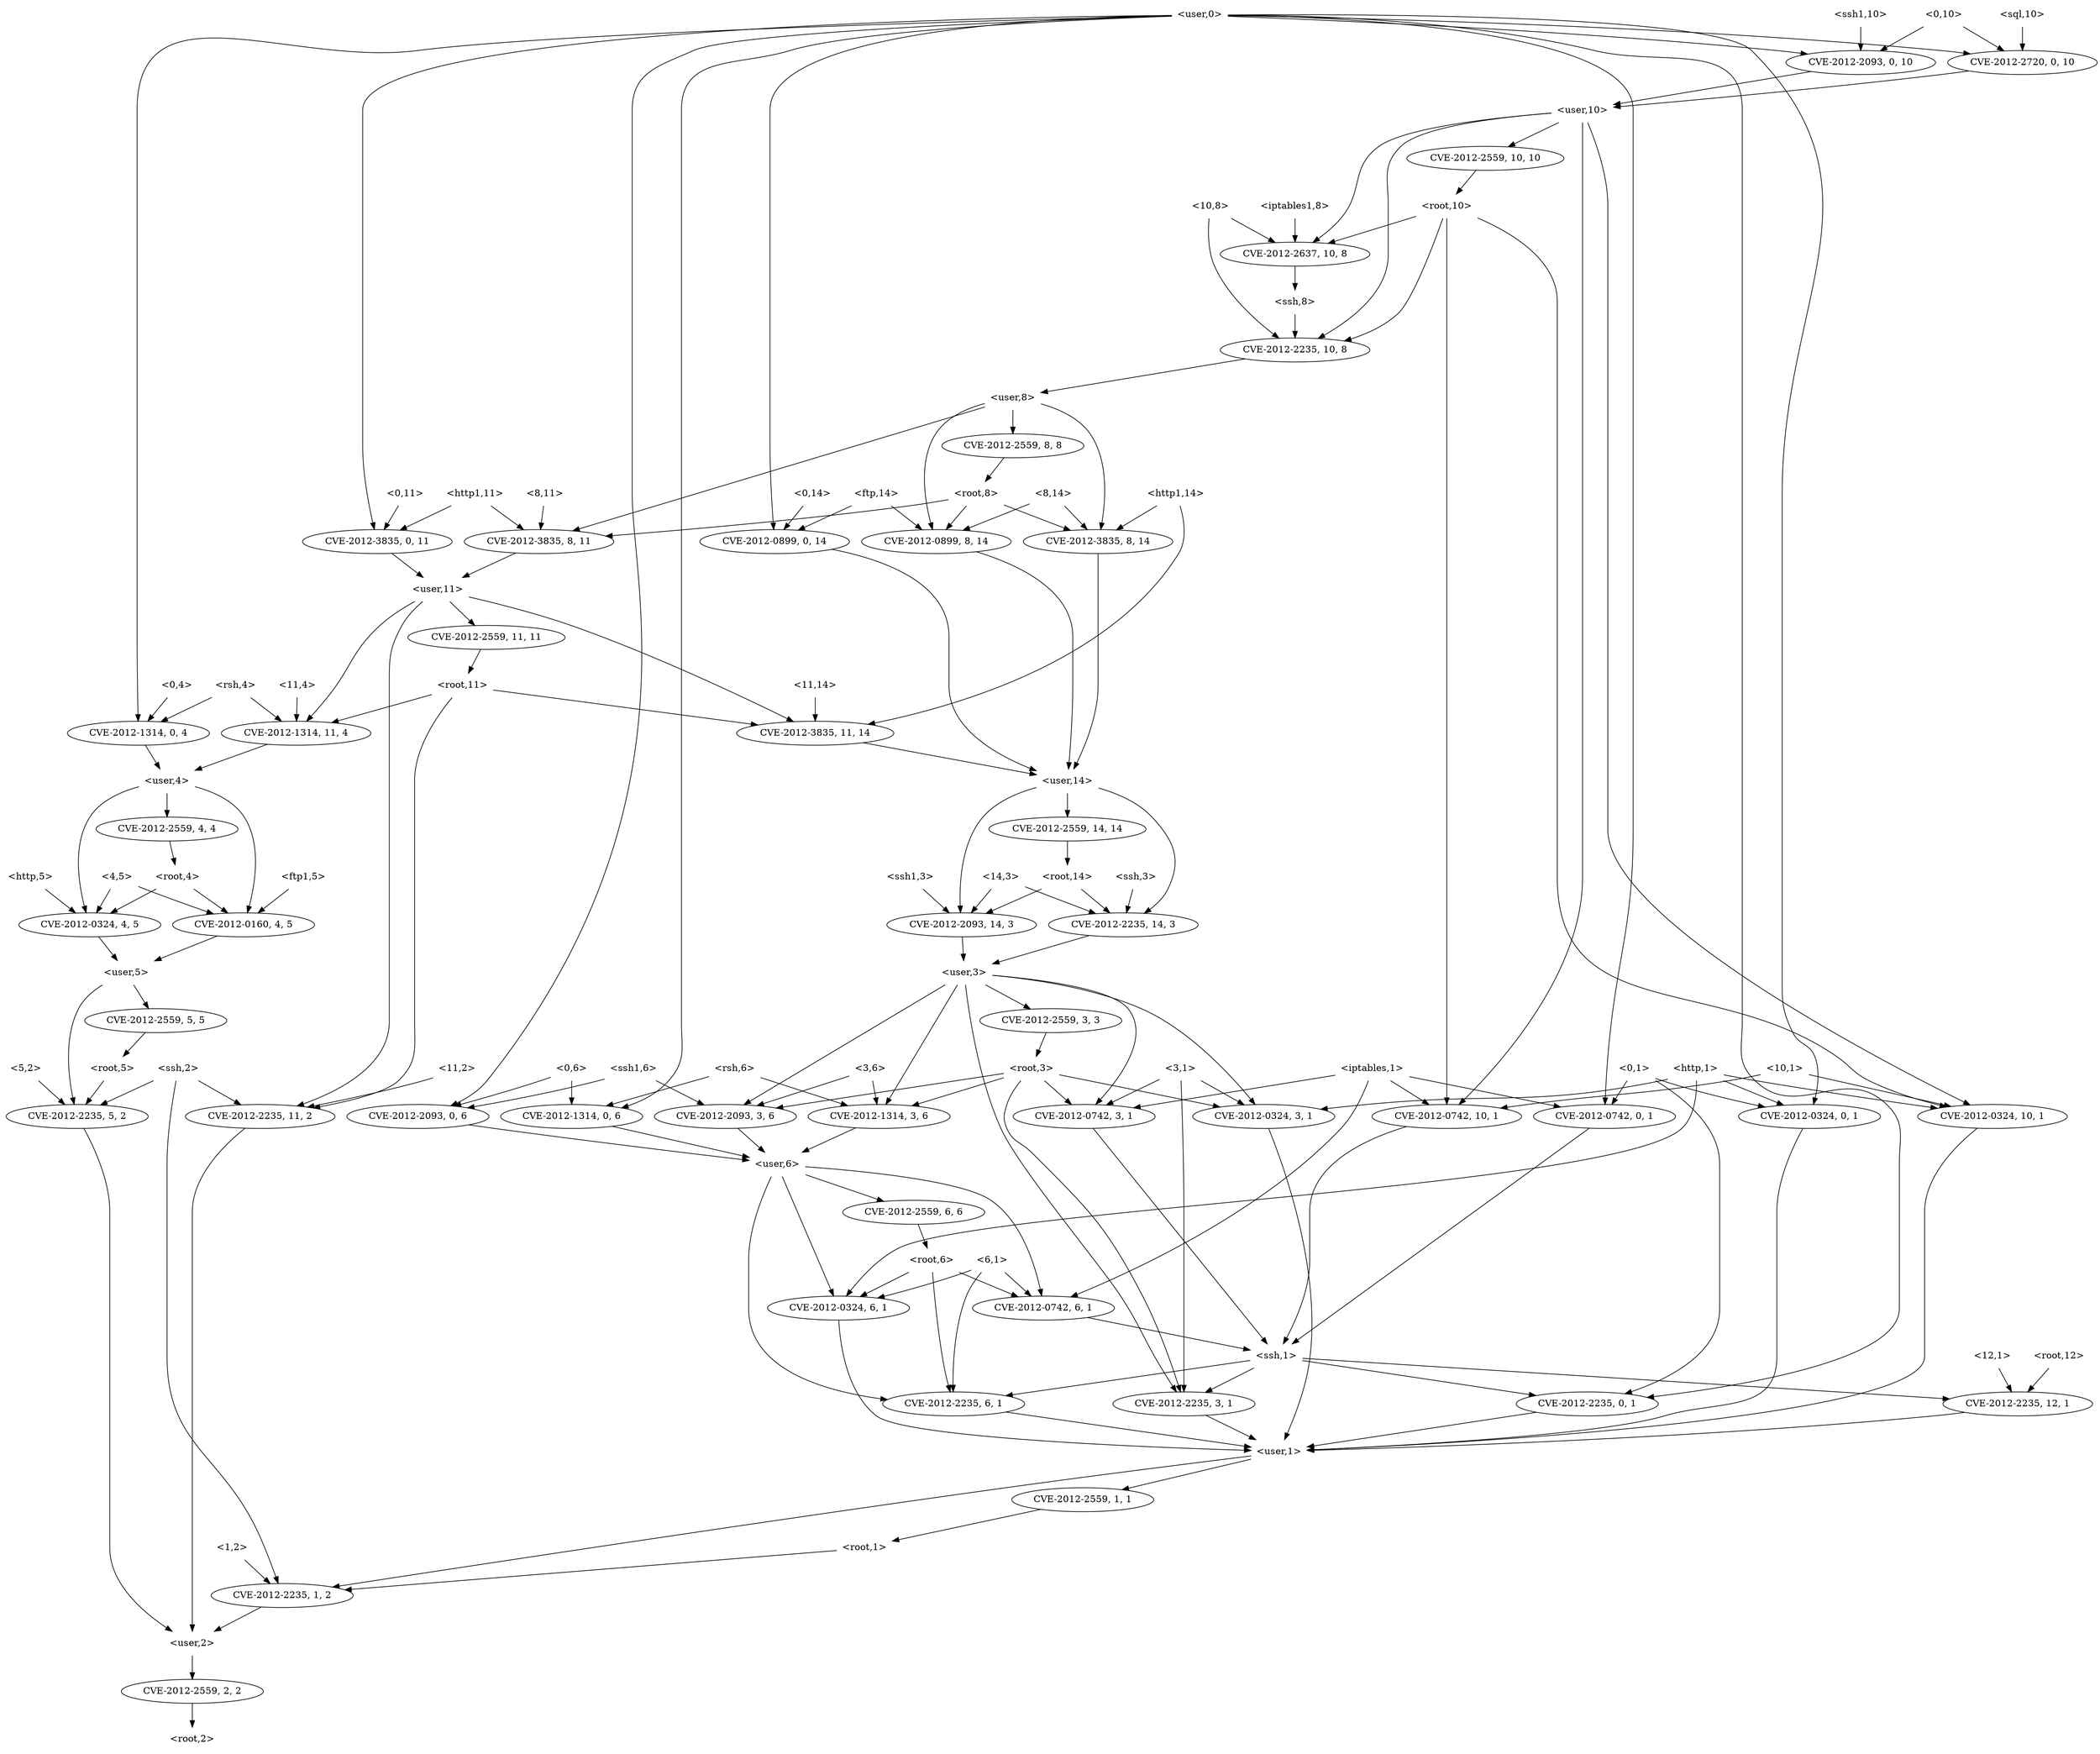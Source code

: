 strict digraph {
	graph [bb="0,0,2684,2628"];
	node [label="\N"];
	"<v_rsh,11,4>"	 [height=0.5,
		label=<CVE-2012-1314, 11, 4>,
		pos="344,1530",
		width=2.5686];
	"<user,4>"	 [height=0.5,
		pos="166,1458",
		shape=plaintext,
		width=0.91667];
	"<v_rsh,11,4>" -> "<user,4>"	 [pos="e,199.29,1472.1 304.94,1513.6 276.53,1502.5 238.08,1487.3 208.83,1475.8"];
	"<v_http,4,5>"	 [height=0.5,
		label=<CVE-2012-0324, 4, 5>,
		pos="91,1242",
		width=2.4499];
	"<user,4>" -> "<v_http,4,5>"	 [pos="e,68.927,1259.6 132.93,1445.7 112.14,1437.1 86.098,1423.5 69,1404 46.339,1378.2 47.331,1365.7 41,1332 38.05,1316.3 35.093,1310.9\
 41,1296 45.407,1284.9 53.358,1274.8 61.642,1266.4"];
	"<v_ftp1,4,5>"	 [height=0.5,
		label=<CVE-2012-0160, 4, 5>,
		pos="286,1242",
		width=2.4499];
	"<user,4>" -> "<v_ftp1,4,5>"	 [pos="e,322.44,1258.5 199.38,1447.5 246.34,1432.1 329.85,1396.7 363,1332 370.29,1317.8 370.44,1310.2 363,1296 355.94,1282.6 343.78,1271.9\
 331.18,1263.7"];
	"<v_root,4,4>"	 [height=0.5,
		label=<CVE-2012-2559, 4, 4>,
		pos="166,1386",
		width=2.4499];
	"<user,4>" -> "<v_root,4,4>"	 [pos="e,166,1404.1 166,1439.7 166,1432 166,1422.7 166,1414.1"];
	"<rsh,4>"	 [height=0.5,
		pos="231,1602",
		shape=plaintext,
		width=0.81944];
	"<rsh,4>" -> "<v_rsh,11,4>"	 [pos="e,317.42,1547.5 258.64,1583.9 273.75,1574.5 292.62,1562.8 308.77,1552.8"];
	"<v_rsh,0,4>"	 [height=0.5,
		label=<CVE-2012-1314, 0, 4>,
		pos="145,1530",
		width=2.4499];
	"<rsh,4>" -> "<v_rsh,0,4>"	 [pos="e,165.42,1547.6 209.74,1583.7 198.75,1574.7 185.18,1563.7 173.32,1554"];
	"<v_rsh,0,4>" -> "<user,4>"	 [pos="e,160.87,1476.1 150.19,1511.7 152.53,1503.9 155.35,1494.5 157.95,1485.8"];
	"<v_iptables1,10,8>"	 [height=0.5,
		label=<CVE-2012-2637, 10, 8>,
		pos="1615,2250",
		width=2.5686];
	"<ssh,8>"	 [height=0.5,
		pos="1615,2178",
		shape=plaintext,
		width=0.84028];
	"<v_iptables1,10,8>" -> "<ssh,8>"	 [pos="e,1615,2196.1 1615,2231.7 1615,2224 1615,2214.7 1615,2206.1"];
	"<v_ssh,10,8>"	 [height=0.5,
		label=<CVE-2012-2235, 10, 8>,
		pos="1615,2106",
		width=2.5686];
	"<ssh,8>" -> "<v_ssh,10,8>"	 [pos="e,1615,2124.1 1615,2159.7 1615,2152 1615,2142.7 1615,2134.1"];
	"<12,1>"	 [height=0.5,
		pos="1325,594",
		shape=plaintext,
		width=0.78472];
	"<v_ssh,12,1>"	 [height=0.5,
		label=<CVE-2012-2235, 12, 1>,
		pos="1418,522",
		width=2.5686];
	"<12,1>" -> "<v_ssh,12,1>"	 [pos="e,1395.9,539.62 1348,575.7 1360,566.66 1374.8,555.5 1387.7,545.77"];
	"<user,1>"	 [height=0.5,
		pos="1517,450",
		shape=plaintext,
		width=0.91667];
	"<v_ssh,12,1>" -> "<user,1>"	 [pos="e,1492.7,468.2 1441.5,504.41 1454.2,495.37 1470.3,484.04 1484.3,474.14"];
	"<v_root,3,3>"	 [height=0.5,
		label=<CVE-2012-2559, 3, 3>,
		pos="1245,1098",
		width=2.4499];
	"<root,3>"	 [height=0.5,
		pos="1238,1026",
		shape=plaintext,
		width=0.89583];
	"<v_root,3,3>" -> "<root,3>"	 [pos="e,1239.7,1044.1 1243.3,1079.7 1242.5,1072 1241.6,1062.7 1240.7,1054.1"];
	"<v_iptables,3,1>"	 [height=0.5,
		label=<CVE-2012-0742, 3, 1>,
		pos="1386,954",
		width=2.4499];
	"<root,3>" -> "<v_iptables,3,1>"	 [pos="e,1352.8,970.69 1270.5,1009.6 1291.9,999.49 1320.3,986.08 1343.5,975.08"];
	"<v_rsh,3,6>"	 [height=0.5,
		label=<CVE-2012-1314, 3, 6>,
		pos="1116,954",
		width=2.4499];
	"<root,3>" -> "<v_rsh,3,6>"	 [pos="e,1144.3,971.23 1208.2,1007.9 1191.6,998.36 1170.8,986.44 1153.2,976.33"];
	"<v_http,3,1>"	 [height=0.5,
		label=<CVE-2012-0324, 3, 1>,
		pos="2054,954",
		width=2.4499];
	"<root,3>" -> "<v_http,3,1>"	 [pos="e,1982.4,964.58 1270.3,1023 1367.9,1016.9 1669.1,997.24 1918,972 1935.5,970.22 1954.3,968.05 1972.1,965.87"];
	"<v_ssh,3,1>"	 [height=0.5,
		label=<CVE-2012-2235, 3, 1>,
		pos="1617,522",
		width=2.4499];
	"<root,3>" -> "<v_ssh,3,1>"	 [pos="e,1602,539.99 1246.9,1007.8 1256.5,989.54 1272.7,960.03 1289,936 1394,781.15 1540.3,610.39 1595.1,547.76"];
	"<v_ssh1,3,6>"	 [height=0.5,
		label=<CVE-2012-2093, 3, 6>,
		pos="921,954",
		width=2.4499];
	"<root,3>" -> "<v_ssh1,3,6>"	 [pos="e,978.48,967.69 1205.6,1017.8 1154.8,1006.6 1055.3,984.66 988.5,969.91"];
	"<v_http,10,1>"	 [height=0.5,
		label=<CVE-2012-0324, 10, 1>,
		pos="2523,954",
		width=2.5686];
	"<v_http,10,1>" -> "<user,1>"	 [pos="e,1550.3,451.17 2523,935.95 2523,909.29 2523,856.11 2523,811 2523,811 2523,811 2523,593 2523,510.46 2439.3,526.91 2360,504 2207.6\
,459.97 1710.9,452.51 1560.5,451.25"];
	"<v_ssh,1,2>"	 [height=0.5,
		label=<CVE-2012-2235, 1, 2>,
		pos="486,234",
		width=2.4499];
	"<user,1>" -> "<v_ssh,1,2>"	 [pos="e,545.52,247.35 1483.9,442.12 1338.7,411.99 757.22,291.3 555.41,249.41"];
	"<v_root,1,1>"	 [height=0.5,
		label=<CVE-2012-2559, 1, 1>,
		pos="1383,378",
		width=2.4499];
	"<user,1>" -> "<v_root,1,1>"	 [pos="e,1413.6,394.99 1484.2,431.88 1465.6,422.16 1442.2,409.94 1422.6,399.69"];
	"<root,1>"	 [height=0.5,
		pos="1114,306",
		shape=plaintext,
		width=0.89583];
	"<root,1>" -> "<v_ssh,1,2>"	 [pos="e,561.51,243.42 1081.6,301.38 987.59,290.91 712.94,260.3 571.85,244.57"];
	"<user,2>"	 [height=0.5,
		pos="249,162",
		shape=plaintext,
		width=0.91667];
	"<v_ssh,1,2>" -> "<user,2>"	 [pos="e,282.03,172.76 438.04,218.83 395.18,206.18 332.96,187.8 291.77,175.63"];
	"<v_root,2,2>"	 [height=0.5,
		label=<CVE-2012-2559, 2, 2>,
		pos="249,90",
		width=2.4499];
	"<user,2>" -> "<v_root,2,2>"	 [pos="e,249,108.1 249,143.7 249,135.98 249,126.71 249,118.11"];
	"<v_root,1,1>" -> "<root,1>"	 [pos="e,1146.6,315.48 1330.8,363.42 1280,350.2 1203.7,330.34 1156.5,318.06"];
	"<v_rsh,0,6>"	 [height=0.5,
		label=<CVE-2012-1314, 0, 6>,
		pos="726,954",
		width=2.4499];
	"<user,6>"	 [height=0.5,
		pos="990,882",
		shape=plaintext,
		width=0.91667];
	"<v_rsh,0,6>" -> "<user,6>"	 [pos="e,956.96,891.76 777.53,939.34 827.02,926.22 900.91,906.62 947.23,894.34"];
	"<v_http,6,1>"	 [height=0.5,
		label=<CVE-2012-0324, 6, 1>,
		pos="1078,666",
		width=2.4499];
	"<user,6>" -> "<v_http,6,1>"	 [pos="e,1070.9,684.23 997.05,863.85 1012.4,826.6 1048.8,738.07 1067.1,693.54"];
	"<v_iptables,6,1>"	 [height=0.5,
		label=<CVE-2012-0742, 6, 1>,
		pos="1348,666",
		width=2.4499];
	"<user,6>" -> "<v_iptables,6,1>"	 [pos="e,1335.8,684.06 1023.4,881.88 1074.8,881.61 1174.7,874.52 1242,828 1288.9,795.61 1279.4,767.36 1311,720 1317.1,710.9 1323.9,701.05\
 1330,692.33"];
	"<v_root,6,6>"	 [height=0.5,
		label=<CVE-2012-2559, 6, 6>,
		pos="1145,810",
		width=2.4499];
	"<user,6>" -> "<v_root,6,6>"	 [pos="e,1110.5,826.6 1023.3,865.98 1046,855.69 1076.5,841.93 1101.3,830.74"];
	"<v_ssh,6,1>"	 [height=0.5,
		label=<CVE-2012-2235, 6, 1>,
		pos="1219,522",
		width=2.4499];
	"<user,6>" -> "<v_ssh,6,1>"	 [pos="e,1145.4,532.06 984.33,863.73 976.15,837.21 962,784.73 962,739 962,739 962,739 962,665 962,584.26 1060.4,549.07 1135.4,533.98"];
	"<root,14>"	 [height=0.5,
		pos="1353,1314",
		shape=plaintext,
		width=1];
	"<v_ssh1,14,3>"	 [height=0.5,
		label=<CVE-2012-2093, 14, 3>,
		pos="1439,1242",
		width=2.5686];
	"<root,14>" -> "<v_ssh1,14,3>"	 [pos="e,1418.6,1259.6 1374.3,1295.7 1385.3,1286.7 1398.8,1275.7 1410.7,1266"];
	"<v_ssh,14,3>"	 [height=0.5,
		label=<CVE-2012-2235, 14, 3>,
		pos="1235,1242",
		width=2.5686];
	"<root,14>" -> "<v_ssh,14,3>"	 [pos="e,1262.4,1259.2 1324.1,1295.9 1308.2,1286.5 1288.4,1274.7 1271.4,1264.6"];
	"<user,3>"	 [height=0.5,
		pos="1246,1170",
		shape=plaintext,
		width=0.91667];
	"<v_ssh1,14,3>" -> "<user,3>"	 [pos="e,1279.2,1183 1397.1,1225.8 1365.1,1214.2 1321,1198.2 1288.8,1186.5"];
	"<v_ssh,14,3>" -> "<user,3>"	 [pos="e,1243.3,1188.1 1237.7,1223.7 1238.9,1216 1240.4,1206.7 1241.7,1198.1"];
	"<3,6>"	 [height=0.5,
		pos="1069,1026",
		shape=plaintext,
		width=0.75];
	"<3,6>" -> "<v_rsh,3,6>"	 [pos="e,1104.5,972.1 1080.6,1007.7 1086.1,999.47 1092.8,989.48 1098.9,980.42"];
	"<3,6>" -> "<v_ssh1,3,6>"	 [pos="e,954.19,970.7 1041.9,1012.2 1020,1001.8 988.75,987.04 963.53,975.12"];
	"<v_rsh,3,6>" -> "<user,6>"	 [pos="e,1021,900.21 1087.1,936.94 1070.1,927.51 1048.4,915.44 1029.8,905.12"];
	"<v_ssh1,3,6>" -> "<user,6>"	 [pos="e,972.97,900.28 937.7,936.05 946.14,927.5 956.53,916.96 965.82,907.54"];
	"<http1,14>"	 [height=0.5,
		pos="1490,1890",
		shape=plaintext,
		width=1.0833];
	"<v_http1,11,14>"	 [height=0.5,
		label=<CVE-2012-3835, 11, 14>,
		pos="1176,1530",
		width=2.7013];
	"<http1,14>" -> "<v_http1,11,14>"	 [pos="e,1176.9,1548 1496.8,1871.7 1503,1852.8 1509.6,1822.3 1497,1800 1421.3,1665.5 1292.8,1743.4 1200,1620 1186.5,1602.1 1180.6,1577.1\
 1178,1558.1"];
	"<v_http1,8,14>"	 [height=0.5,
		label=<CVE-2012-3835, 8, 14>,
		pos="1396,1818",
		width=2.5686];
	"<http1,14>" -> "<v_http1,8,14>"	 [pos="e,1418.3,1835.6 1466.8,1871.7 1454.6,1862.7 1439.6,1851.5 1426.6,1841.8"];
	"<user,14>"	 [height=0.5,
		pos="1353,1458",
		shape=plaintext,
		width=1.0069];
	"<v_http1,11,14>" -> "<user,14>"	 [pos="e,1316.5,1473.4 1215.3,1513.5 1242.5,1502.7 1278.7,1488.4 1307.2,1477.1"];
	"<v_http1,8,14>" -> "<user,14>"	 [pos="e,1361.9,1476.4 1396,1800 1396,1773.3 1396,1720.1 1396,1675 1396,1675 1396,1675 1396,1601 1396,1559.3 1378.8,1513.5 1366.2,1485.5"];
	"<v_ssh,3,1>" -> "<user,1>"	 [pos="e,1541.3,468.04 1593.6,504.59 1580.6,495.49 1564.2,484.02 1549.9,474.03"];
	"<0,6>"	 [height=0.5,
		pos="726,1026",
		shape=plaintext,
		width=0.75];
	"<v_ssh1,0,6>"	 [height=0.5,
		label=<CVE-2012-2093, 0, 6>,
		pos="531,954",
		width=2.4499];
	"<0,6>" -> "<v_ssh1,0,6>"	 [pos="e,575.74,969.59 698.75,1013.4 694.18,1011.6 689.47,1009.7 685,1008 652.22,995.58 615.07,982.75 585.47,972.84"];
	"<0,6>" -> "<v_rsh,0,6>"	 [pos="e,726,972.1 726,1007.7 726,999.98 726,990.71 726,982.11"];
	"<v_ssh1,0,6>" -> "<user,6>"	 [pos="e,956.61,887.61 595.27,941.6 606.51,939.68 618.09,937.75 629,936 743.29,917.7 878.34,898.52 946.29,889.04"];
	"<0,11>"	 [height=0.5,
		pos="536,1890",
		shape=plaintext,
		width=0.78472];
	"<v_http1,0,11>"	 [height=0.5,
		label=<CVE-2012-3835, 0, 11>,
		pos="492,1818",
		width=2.5686];
	"<0,11>" -> "<v_http1,0,11>"	 [pos="e,502.75,1836.1 525.12,1871.7 520.01,1863.6 513.8,1853.7 508.16,1844.7"];
	"<user,11>"	 [height=0.5,
		pos="552,1746",
		shape=plaintext,
		width=1.0069];
	"<v_http1,0,11>" -> "<user,11>"	 [pos="e,537.19,1764.3 506.52,1800.1 513.71,1791.7 522.53,1781.4 530.49,1772.1"];
	"<v_ftp,8,14>"	 [height=0.5,
		label=<CVE-2012-0899, 8, 14>,
		pos="1192,1818",
		width=2.5686];
	"<v_ftp,8,14>" -> "<user,14>"	 [pos="e,1354,1476 1234.7,1801.9 1283.9,1781.4 1358,1739.9 1358,1675 1358,1675 1358,1675 1358,1601 1358,1561 1356,1514.6 1354.5,1486.1"];
	"<user,14>" -> "<v_ssh1,14,3>"	 [pos="e,1458.9,1260 1389.4,1446.7 1412.2,1438.5 1440.7,1424.9 1459,1404 1491.5,1367 1501,1342.2 1484,1296 1480.2,1285.5 1473.2,1275.7 \
1465.9,1267.4"];
	"<v_root,14,14>"	 [height=0.5,
		label=<CVE-2012-2559, 14, 14>,
		pos="1353,1386",
		width=2.7013];
	"<user,14>" -> "<v_root,14,14>"	 [pos="e,1353,1404.1 1353,1439.7 1353,1432 1353,1422.7 1353,1414.1"];
	"<user,14>" -> "<v_ssh,14,3>"	 [pos="e,1230.7,1260.2 1316.7,1447.8 1293.3,1439.9 1264.2,1426.3 1247,1404 1217.2,1365.4 1222.4,1304.9 1228.7,1270.1"];
	"<v_root,10,10>"	 [height=0.5,
		label=<CVE-2012-2559, 10, 10>,
		pos="1883,2394",
		width=2.7013];
	"<root,10>"	 [height=0.5,
		pos="1812,2322",
		shape=plaintext,
		width=1];
	"<v_root,10,10>" -> "<root,10>"	 [pos="e,1829.5,2340.3 1865.8,2376.1 1857.1,2367.5 1846.4,2357 1836.9,2347.5"];
	"<v_iptables,10,1>"	 [height=0.5,
		label=<CVE-2012-0742, 10, 1>,
		pos="1817,954",
		width=2.5686];
	"<root,10>" -> "<v_iptables,10,1>"	 [pos="e,1816,972.04 1812,2304 1812,2277.3 1812,2224.1 1812,2179 1812,2179 1812,2179 1812,1097 1812,1057 1814,1010.6 1815.5,982.07"];
	"<root,10>" -> "<v_http,10,1>"	 [pos="e,2462.2,967.65 1848.4,2310.4 1901,2292.7 1992,2251.4 1992,2179 1992,2179 1992,2179 1992,1385 1992,1328.8 2281.2,1037.6 2329,1008\
 2349.8,995.14 2405.9,980.49 2452.4,969.86"];
	"<root,10>" -> "<v_ssh,10,8>"	 [pos="e,1676.6,2119.6 1807.3,2303.8 1796.8,2266.7 1771,2181.1 1750,2160 1732.7,2142.6 1709,2130.7 1686.2,2122.7"];
	"<root,10>" -> "<v_iptables1,10,8>"	 [pos="e,1657.4,2266.1 1775.9,2308.2 1745.4,2297.3 1701.5,2281.7 1667.3,2269.6"];
	"<user,11>" -> "<v_rsh,11,4>"	 [pos="e,346.11,1548 515.46,1743.5 477.27,1740 418.24,1728.4 384,1692 365.94,1672.8 353.25,1598.7 347.49,1558"];
	"<v_ssh,11,2>"	 [height=0.5,
		label=<CVE-2012-2235, 11, 2>,
		pos="332,954",
		width=2.5686];
	"<user,11>" -> "<v_ssh,11,2>"	 [pos="e,395.08,967.17 569.87,1727.9 579,1718.2 589.53,1705.3 596,1692 613.65,1655.6 615,1643.4 615,1603 615,1603 615,1603 615,1097 615\
,1050.3 597.06,1035.1 559,1008 546.3,998.95 466.57,981.58 405.15,969.19"];
	"<user,11>" -> "<v_http1,11,14>"	 [pos="e,1132,1546.1 588.7,1732.4 694.14,1696.3 998.25,1592 1122.3,1549.4"];
	"<v_root,11,11>"	 [height=0.5,
		label=<CVE-2012-2559, 11, 11>,
		pos="490,1674",
		width=2.7013];
	"<user,11>" -> "<v_root,11,11>"	 [pos="e,505.15,1692.1 536.67,1727.7 529.24,1719.3 520.18,1709.1 512.02,1699.9"];
	"<v_http,3,1>" -> "<user,1>"	 [pos="e,1550.1,453.23 2046.1,935.93 2034.7,909.67 2015,857.53 2015,811 2015,811 2015,811 2015,593 2015,498.76 1681,463.64 1560.1,454.01"];
	"<14,3>"	 [height=0.5,
		pos="1270,1314",
		shape=plaintext,
		width=0.78472];
	"<14,3>" -> "<v_ssh1,14,3>"	 [pos="e,1399.9,1258.4 1298.6,1300.1 1301.8,1298.7 1304.9,1297.3 1308,1296 1335.1,1284.5 1365.6,1272.1 1390.3,1262.2"];
	"<14,3>" -> "<v_ssh,14,3>"	 [pos="e,1243.6,1260.1 1261.3,1295.7 1257.4,1287.7 1252.5,1278.1 1248.1,1269.3"];
	"<user,10>"	 [height=0.5,
		pos="2030,2466",
		shape=plaintext,
		width=1.0069];
	"<user,10>" -> "<v_iptables,10,1>"	 [pos="e,1834.1,971.84 2030,2448 2030,2421.3 2030,2368.1 2030,2323 2030,2323 2030,2323 2030,1169 2030,1165.7 1897.4,1034.4 1841.4,979.11"];
	"<user,10>" -> "<v_http,10,1>"	 [pos="e,2489.9,970.96 2037.7,2447.9 2048.8,2421.6 2068,2369.4 2068,2323 2068,2323 2068,2323 2068,1457 2068,1212.5 2368.1,1034 2480.9,975.6"];
	"<user,10>" -> "<v_ssh,10,8>"	 [pos="e,1643.1,2123.2 1993.4,2461.4 1931.6,2454.6 1810.1,2438.4 1777,2412 1742.9,2384.9 1736,2366.6 1736,2323 1736,2323 1736,2323 1736\
,2249 1736,2196.4 1687.4,2153.5 1651.8,2129"];
	"<user,10>" -> "<v_iptables1,10,8>"	 [pos="e,1635.6,2267.6 1993.6,2462.9 1921.6,2458 1764.3,2443.9 1722,2412 1679.5,2379.9 1701.2,2347.2 1670,2304 1662.3,2293.4 1652.4,2283.1\
 1643.2,2274.5"];
	"<user,10>" -> "<v_root,10,10>"	 [pos="e,1916.6,2411 1994,2447.9 1973.5,2438.1 1947.5,2425.7 1925.9,2415.4"];
	"<ssh,1>"	 [height=0.5,
		pos="1493,594",
		shape=plaintext,
		width=0.84028];
	"<v_iptables,10,1>" -> "<ssh,1>"	 [pos="e,1508.5,612.17 1801.8,936.21 1749.6,878.56 1577.6,688.44 1515.5,619.91"];
	"<user,8>"	 [height=0.5,
		pos="1282,2034",
		shape=plaintext,
		width=0.91667];
	"<v_ssh,10,8>" -> "<user,8>"	 [pos="e,1315,2041.9 1554.7,2092.3 1488.4,2078.4 1383.5,2056.3 1325,2044"];
	"<root,2>"	 [height=0.5,
		pos="249,18",
		shape=plaintext,
		width=0.89583];
	"<v_http1,8,11>"	 [height=0.5,
		label=<CVE-2012-3835, 8, 11>,
		pos="696,1818",
		width=2.5686];
	"<user,8>" -> "<v_http1,8,11>"	 [pos="e,728.23,1835.1 1248.7,2026.5 1206.3,2017.8 1131.3,2001 1069,1980 945.18,1938.2 805.2,1872.6 737.32,1839.5"];
	"<v_root,8,8>"	 [height=0.5,
		label=<CVE-2012-2559, 8, 8>,
		pos="1166,1962",
		width=2.4499];
	"<user,8>" -> "<v_root,8,8>"	 [pos="e,1192.9,1979.2 1253.6,2015.9 1238,2006.5 1218.5,1994.7 1201.8,1984.6"];
	"<user,8>" -> "<v_ftp,8,14>"	 [pos="e,1206.9,1835.8 1279.3,2015.7 1276.2,1997.6 1270.6,1968.4 1263,1944 1252.7,1910.9 1250.4,1902 1233,1872 1227.3,1862.2 1220.1,1852.3\
 1213.2,1843.6"];
	"<user,8>" -> "<v_http1,8,14>"	 [pos="e,1394.3,1836.1 1298.7,2015.9 1319.9,1993.2 1356.2,1950.9 1376,1908 1385.1,1888.3 1390.2,1864.2 1393,1846"];
	"<v_http1,8,11>" -> "<user,11>"	 [pos="e,587.06,1764 663.32,1801.1 643.43,1791.4 617.76,1779 596.08,1768.4"];
	"<root,8>"	 [height=0.5,
		pos="1192,1890",
		shape=plaintext,
		width=0.89583];
	"<v_root,8,8>" -> "<root,8>"	 [pos="e,1185.6,1908.1 1172.4,1943.7 1175.4,1935.8 1178.9,1926.3 1182.1,1917.5"];
	"<user,0>"	 [height=0.5,
		pos="1521,2610",
		shape=plaintext,
		width=0.91667];
	"<v_ssh1,0,10>"	 [height=0.5,
		label=<CVE-2012-2093, 0, 10>,
		pos="2388,2538",
		width=2.5686];
	"<user,0>" -> "<v_ssh1,0,10>"	 [pos="e,2321.3,2550.5 1554.1,2607.7 1660,2603.5 2000.8,2588 2281,2556 2290.8,2554.9 2301.1,2553.5 2311.3,2552"];
	"<user,0>" -> "<v_ssh1,0,6>"	 [pos="e,554.98,971.36 1487.7,2607.7 1364.7,2602.9 941.14,2584.4 888,2556 843.37,2532.2 817,2517.6 817,2467 817,2467 817,2467 817,1889 \
817,1829.6 912.43,1879.1 629,1080 617.11,1046.5 615.87,1036.1 594,1008 585.25,996.77 573.77,986.25 563.01,977.6"];
	"<user,0>" -> "<v_rsh,0,6>"	 [pos="e,783.77,967.76 1487.7,2608.4 1383.6,2606 1065.9,2595.7 972,2556 915.65,2532.2 867,2528.2 867,2467 867,2467 867,2467 867,1097 867\
,1056.6 873.61,1039.3 848,1008 834.05,990.95 813.56,979.25 793.34,971.27"];
	"<user,0>" -> "<v_http1,0,11>"	 [pos="e,489.43,1836 1487.8,2608.1 1310.1,2602.6 479,2571.4 479,2467 479,2467 479,2467 479,1961 479,1920.8 484.22,1874.5 488.05,1846"];
	"<v_iptables,0,1>"	 [height=0.5,
		label=<CVE-2012-0742, 0, 1>,
		pos="1618,954",
		width=2.4499];
	"<user,0>" -> "<v_iptables,0,1>"	 [pos="e,1653.9,970.46 1554.1,2608.1 1677.9,2604 2106,2581.4 2106,2467 2106,2467 2106,2467 2106,1457 2106,1204.3 1784.2,1031 1663.3,974.77"];
	"<v_sql,0,10>"	 [height=0.5,
		label=<CVE-2012-2720, 0, 10>,
		pos="2592,2538",
		width=2.5686];
	"<user,0>" -> "<v_sql,0,10>"	 [pos="e,2527,2550.8 1554.1,2608.5 1677.7,2606.3 2123.9,2596 2489,2556 2498.1,2555 2507.5,2553.7 2516.9,2552.4"];
	"<v_ftp,0,14>"	 [height=0.5,
		label=<CVE-2012-0899, 0, 14>,
		pos="988,1818",
		width=2.5686];
	"<user,0>" -> "<v_ftp,0,14>"	 [pos="e,977.02,1836.2 1487.8,2608.1 1363.9,2604.1 935,2581.6 935,2467 935,2467 935,2467 935,1961 935,1918.2 956.39,1872.5 971.99,1844.8"];
	"<user,0>" -> "<v_rsh,0,4>"	 [pos="e,150.67,1548.3 1487.7,2609.1 1280.1,2609.2 173,2603.5 173,2467 173,2467 173,2467 173,1673 173,1632.3 161.77,1586.2 153.54,1557.9"];
	"<v_http,0,1>"	 [height=0.5,
		label=<CVE-2012-0324, 0, 1>,
		pos="2324,954",
		width=2.4499];
	"<user,0>" -> "<v_http,0,1>"	 [pos="e,2306.7,972.13 1554.3,2608.8 1689.2,2607.6 2189.4,2600.3 2243,2556 2274.6,2529.9 2267,2508 2267,2467 2267,2467 2267,2467 2267,1097\
 2267,1056.9 2265.7,1044.7 2282,1008 2286.4,998.02 2293.2,988.3 2300,979.97"];
	"<v_ssh,0,1>"	 [height=0.5,
		label=<CVE-2012-2235, 0, 1>,
		pos="2189,522",
		width=2.4499];
	"<user,0>" -> "<v_ssh,0,1>"	 [pos="e,2218.3,539.09 1554.2,2609.5 1694.2,2610.8 2229,2606.5 2229,2467 2229,2467 2229,2467 2229,1457 2229,1166.4 2738.7,1203 2624,936\
 2540.8,742.2 2316.9,596.53 2227.1,544.15"];
	"<v_ssh1,0,10>" -> "<user,10>"	 [pos="e,2066.4,2474.1 2325.2,2524.7 2254.2,2510.8 2140.1,2488.5 2076.6,2476.1"];
	"<v_iptables,0,1>" -> "<ssh,1>"	 [pos="e,1499,612.09 1612,935.73 1591.8,878.08 1526.8,691.89 1502.4,621.92"];
	"<v_sql,0,10>" -> "<user,10>"	 [pos="e,2066.4,2470.6 2525.3,2525.5 2513.2,2523.6 2500.8,2521.6 2489,2520 2338.5,2498.9 2159.5,2480 2076.5,2471.6"];
	"<v_ftp,0,14>" -> "<user,14>"	 [pos="e,1348.8,1476.2 1024,1801.2 1084.7,1772.9 1208,1708.3 1282,1620 1316,1579.5 1336.5,1520.2 1346.2,1486"];
	"<v_http,0,1>" -> "<user,1>"	 [pos="e,1550.4,451.47 2352.5,936.88 2388.9,913.99 2447,868.4 2447,811 2447,811 2447,811 2447,593 2447,564.5 2555.5,580.44 2286,504 2148\
,464.86 1701.8,454.11 1560.4,451.64"];
	"<v_ssh,0,1>" -> "<user,1>"	 [pos="e,1550.2,454.41 2112.9,512.87 2086.4,510.05 2056.4,506.87 2029,504 1855.4,485.79 1648.7,464.52 1560.4,455.45"];
	"<ftp1,5>"	 [height=0.5,
		pos="322,1314",
		shape=plaintext,
		width=0.89583];
	"<ftp1,5>" -> "<v_ftp1,4,5>"	 [pos="e,294.8,1260.1 313.1,1295.7 309,1287.7 304.05,1278.1 299.51,1269.3"];
	"<user,5>"	 [height=0.5,
		pos="101,1170",
		shape=plaintext,
		width=0.91667];
	"<v_ftp1,4,5>" -> "<user,5>"	 [pos="e,134.26,1183.6 245.86,1225.8 215.75,1214.4 174.6,1198.8 143.85,1187.2"];
	"<0,10>"	 [height=0.5,
		pos="2492,2610",
		shape=plaintext,
		width=0.78472];
	"<0,10>" -> "<v_ssh1,0,10>"	 [pos="e,2412.5,2555.5 2466.6,2591.9 2452.8,2582.6 2435.6,2571 2420.8,2561.1"];
	"<0,10>" -> "<v_sql,0,10>"	 [pos="e,2568.5,2555.5 2516.5,2591.9 2529.6,2582.7 2545.9,2571.3 2560,2561.4"];
	"<ssh1,6>"	 [height=0.5,
		pos="805,1026",
		shape=plaintext,
		width=0.94444];
	"<ssh1,6>" -> "<v_ssh1,0,6>"	 [pos="e,593.94,966.76 770.9,1011 767.91,1009.9 764.91,1008.9 762,1008 709.83,991.8 649.65,978.15 603.79,968.76"];
	"<ssh1,6>" -> "<v_ssh1,3,6>"	 [pos="e,894.11,971.23 833.38,1007.9 849,998.45 868.53,986.66 885.2,976.61"];
	"<sql,10>"	 [height=0.5,
		pos="2592,2610",
		shape=plaintext,
		width=0.91667];
	"<sql,10>" -> "<v_sql,0,10>"	 [pos="e,2592,2556.1 2592,2591.7 2592,2584 2592,2574.7 2592,2566.1"];
	"<ssh,1>" -> "<v_ssh,12,1>"	 [pos="e,1436.1,539.86 1474.5,575.7 1465.1,566.99 1453.7,556.29 1443.5,546.82"];
	"<ssh,1>" -> "<v_ssh,3,1>"	 [pos="e,1588.3,539.23 1523.3,575.88 1540.2,566.36 1561.3,554.44 1579.2,544.33"];
	"<ssh,1>" -> "<v_ssh,0,1>"	 [pos="e,2111.9,530.76 1523.4,589.95 1623.4,579.89 1945.2,547.52 2101.8,531.77"];
	"<ssh,1>" -> "<v_ssh,6,1>"	 [pos="e,1283.4,534.36 1462.6,579.43 1459.4,578.19 1456.2,577.02 1453,576 1400.6,559.07 1339.8,545.48 1293.4,536.31"];
	"<v_ssh,6,1>" -> "<user,1>"	 [pos="e,1483.8,458.81 1274.7,507.92 1332.3,494.37 1421.2,473.51 1473.7,461.16"];
	"<v_iptables,3,1>" -> "<ssh,1>"	 [pos="e,1487.1,612.26 1402.5,936.27 1425.4,911.26 1464,861.63 1464,811 1464,811 1464,811 1464,737 1464,696.21 1475.6,650.15 1484.2,621.84"];
	"<0,1>"	 [height=0.5,
		pos="2053,1026",
		shape=plaintext,
		width=0.75];
	"<0,1>" -> "<v_http,0,1>"	 [pos="e,2258.4,966.07 2080.2,1011.7 2083.5,1010.4 2086.8,1009.1 2090,1008 2141.8,990.44 2202.1,976.95 2248.5,967.97"];
	"<0,1>" -> "<v_iptables,0,1>"	 [pos="e,1681.6,966.5 2025.7,1018.1 2011.8,1014.8 1994.6,1010.8 1979,1008 1862.5,986.72 1832,990.22 1715,972 1707.4,970.82 1699.5,969.52\
 1691.6,968.2"];
	"<0,1>" -> "<v_ssh,0,1>"	 [pos="e,2192.8,540.39 2080.2,1012.2 2105.1,1000.2 2139.8,982.4 2151,972 2185.4,940.03 2208,929.97 2208,883 2208,883 2208,883 2208,665 \
2208,624.86 2200.4,578.9 2194.9,550.4"];
	"<http,1>"	 [height=0.5,
		pos="2206,1026",
		shape=plaintext,
		width=0.89583];
	"<http,1>" -> "<v_http,6,1>"	 [pos="e,1079.6,684.33 2200.3,1007.8 2192.6,987.26 2176.7,953.39 2151,936 2102.5,903.19 1157.2,793.23 1112,756 1093.6,740.85 1085.1,714.56\
 1081.3,694.46"];
	"<http,1>" -> "<v_http,10,1>"	 [pos="e,2464.3,967.95 2238.4,1017.8 2288.9,1006.7 2387.5,984.92 2454.3,970.17"];
	"<http,1>" -> "<v_http,0,1>"	 [pos="e,2296.6,971.23 2234.9,1007.9 2250.8,998.45 2270.6,986.66 2287.6,976.61"];
	"<http,1>" -> "<v_http,3,1>"	 [pos="e,2088.1,970.72 2173.4,1010 2151.2,999.77 2121.6,986.14 2097.4,975.01"];
	"<v_http,6,1>" -> "<user,1>"	 [pos="e,1483.8,450.91 1077,647.76 1076.2,614.39 1079.7,541.01 1122,504 1173.6,458.82 1382.4,451.83 1473.8,450.98"];
	"<v_ssh,11,2>" -> "<user,2>"	 [pos="e,249,180.05 313.99,936.06 289.58,911.17 249,862.11 249,811 249,811 249,811 249,305 249,265 249,218.65 249,190.08"];
	"<root,11>"	 [height=0.5,
		pos="470,1602",
		shape=plaintext,
		width=1];
	"<v_root,11,11>" -> "<root,11>"	 [pos="e,474.89,1620.1 485.06,1655.7 482.83,1647.9 480.15,1638.5 477.67,1629.8"];
	"<ssh1,10>"	 [height=0.5,
		pos="2388,2610",
		shape=plaintext,
		width=1.0278];
	"<ssh1,10>" -> "<v_ssh1,0,10>"	 [pos="e,2388,2556.1 2388,2591.7 2388,2584 2388,2574.7 2388,2566.1"];
	"<iptables,1>"	 [height=0.5,
		pos="1596,1026",
		shape=plaintext,
		width=1.1944];
	"<iptables,1>" -> "<v_iptables,10,1>"	 [pos="e,1770.5,969.72 1639.1,1011.3 1673.8,1000.3 1722.9,984.81 1760.7,972.83"];
	"<iptables,1>" -> "<v_iptables,6,1>"	 [pos="e,1341.2,684.15 1552.8,1024.1 1476.4,1021.5 1322.2,1011.5 1289,972 1253.5,929.81 1312.4,760.31 1337.5,693.89"];
	"<iptables,1>" -> "<v_iptables,0,1>"	 [pos="e,1612.6,972.1 1601.4,1007.7 1603.9,999.9 1606.8,990.51 1609.6,981.83"];
	"<iptables,1>" -> "<v_iptables,3,1>"	 [pos="e,1430,969.68 1553,1010.7 1520.2,999.73 1474.8,984.61 1439.7,972.89"];
	"<v_iptables,6,1>" -> "<ssh,1>"	 [pos="e,1462.7,609.63 1380.9,649.12 1402.5,638.69 1430.8,625.01 1453.6,614.01"];
	"<11,4>"	 [height=0.5,
		pos="308,1602",
		shape=plaintext,
		width=0.78472];
	"<11,4>" -> "<v_rsh,11,4>"	 [pos="e,335.2,1548.1 316.9,1583.7 321,1575.7 325.95,1566.1 330.49,1557.3"];
	"<user,3>" -> "<v_rsh,3,6>"	 [pos="e,1114.9,972.15 1212.8,1159.3 1191.1,1151.2 1163.8,1137.5 1148,1116 1118.8,1076.4 1114.4,1016.9 1114.7,982.41"];
	"<user,3>" -> "<v_http,3,1>"	 [pos="e,2042,971.87 1279.4,1166.4 1406.1,1155.9 1856.2,1114.3 1979,1044 1993,1036 2018.6,1003.4 2036,980.03"];
	"<user,3>" -> "<v_ssh,3,1>"	 [pos="e,1607.2,540.24 1279.2,1166 1348.5,1157.6 1502,1127.8 1502,1027 1502,1027 1502,1027 1502,881 1502,751.14 1571.4,606.93 1602.4,549.08"];
	"<user,3>" -> "<v_root,3,3>"	 [pos="e,1245.2,1116.1 1245.8,1151.7 1245.6,1144 1245.5,1134.7 1245.4,1126.1"];
	"<user,3>" -> "<v_iptables,3,1>"	 [pos="e,1385.6,972.21 1279.4,1158.2 1300.3,1149.8 1326.1,1136.2 1342,1116 1373,1076.6 1382.2,1017.1 1384.9,982.49"];
	"<user,3>" -> "<v_ssh1,3,6>"	 [pos="e,939.14,971.81 1212.9,1156.7 1188.4,1147 1154.7,1132.5 1127,1116 1057.1,1074.4 984.07,1012.1 946.59,978.53"];
	"<root,8>" -> "<v_http1,8,11>"	 [pos="e,779.11,1826 1159.7,1874.9 1156.5,1873.8 1153.2,1872.8 1150,1872 1083.9,1855.1 901.55,1837 789.1,1826.9"];
	"<root,8>" -> "<v_ftp,8,14>"	 [pos="e,1192,1836.1 1192,1871.7 1192,1864 1192,1854.7 1192,1846.1"];
	"<root,8>" -> "<v_http1,8,14>"	 [pos="e,1352.4,1833.9 1224.3,1877.9 1256.1,1867 1305.1,1850.2 1342.7,1837.3"];
	"<8,11>"	 [height=0.5,
		pos="708,1890",
		shape=plaintext,
		width=0.78472];
	"<8,11>" -> "<v_http1,8,11>"	 [pos="e,698.93,1836.1 705.03,1871.7 703.71,1864 702.12,1854.7 700.65,1846.1"];
	"<v_root,14,14>" -> "<root,14>"	 [pos="e,1353,1332.1 1353,1367.7 1353,1360 1353,1350.7 1353,1342.1"];
	"<root,12>"	 [height=0.5,
		pos="1408,594",
		shape=plaintext,
		width=1];
	"<root,12>" -> "<v_ssh,12,1>"	 [pos="e,1415.6,540.1 1410.5,575.7 1411.6,567.98 1412.9,558.71 1414.1,550.11"];
	"<root,4>"	 [height=0.5,
		pos="166,1314",
		shape=plaintext,
		width=0.89583];
	"<root,4>" -> "<v_http,4,5>"	 [pos="e,109.07,1259.9 147.46,1295.7 138.13,1287 126.67,1276.3 116.52,1266.8"];
	"<root,4>" -> "<v_ftp1,4,5>"	 [pos="e,258.18,1259.2 195.36,1295.9 211.66,1286.4 232.1,1274.4 249.44,1264.3"];
	"<v_http,4,5>" -> "<user,5>"	 [pos="e,98.557,1188.1 93.472,1223.7 94.574,1216 95.898,1206.7 97.127,1198.1"];
	"<root,11>" -> "<v_rsh,11,4>"	 [pos="e,373.21,1547.2 439.18,1583.9 421.98,1574.3 400.4,1562.3 382.14,1552.2"];
	"<root,11>" -> "<v_ssh,11,2>"	 [pos="e,363.86,971.09 469.01,1584 467.56,1557.3 465,1504.1 465,1459 465,1459 465,1459 465,1097 465,1042.4 412.04,1000.2 372.95,976.44"];
	"<root,11>" -> "<v_http1,11,14>"	 [pos="e,1092.6,1539.3 506.47,1597.4 612.78,1586.8 924.76,1555.9 1082.5,1540.3"];
	"<v_root,2,2>" -> "<root,2>"	 [pos="e,249,36.104 249,71.697 249,63.983 249,54.712 249,46.112"];
	"<5,2>"	 [height=0.5,
		pos="27,1026",
		shape=plaintext,
		width=0.75];
	"<v_ssh,5,2>"	 [height=0.5,
		label=<CVE-2012-2235, 5, 2>,
		pos="95,954",
		width=2.4499];
	"<5,2>" -> "<v_ssh,5,2>"	 [pos="e,78.384,972.1 43.809,1007.7 52.126,999.14 62.305,988.66 71.39,979.3"];
	"<v_ssh,5,2>" -> "<user,2>"	 [pos="e,232.51,180.23 111.54,936.27 134.44,911.26 173,861.63 173,811 173,811 173,811 173,305 173,259.64 203.52,214.75 225.88,187.95"];
	"<11,2>"	 [height=0.5,
		pos="522,1026",
		shape=plaintext,
		width=0.78472];
	"<11,2>" -> "<v_ssh,11,2>"	 [pos="e,374.9,970.08 493.37,1013.5 488.58,1011.7 483.66,1009.8 479,1008 447.79,996.21 412.63,983.51 384.53,973.5"];
	"<10,1>"	 [height=0.5,
		pos="2127,1026",
		shape=plaintext,
		width=0.78472];
	"<10,1>" -> "<v_iptables,10,1>"	 [pos="e,1891.2,964.77 2098.6,1011.5 2095.4,1010.2 2092.2,1009 2089,1008 2027.4,988.49 1955.5,974.86 1901.1,966.31"];
	"<10,1>" -> "<v_http,10,1>"	 [pos="e,2455.8,966.44 2155.3,1011.3 2158.5,1010.1 2161.8,1008.9 2165,1008 2275.4,976.23 2307.4,989.45 2421,972 2429,970.77 2437.4,969.44\
 2445.7,968.1"];
	"<root,5>"	 [height=0.5,
		pos="143,1026",
		shape=plaintext,
		width=0.89583];
	"<root,5>" -> "<v_ssh,5,2>"	 [pos="e,106.73,972.1 131.13,1007.7 125.5,999.47 118.65,989.48 112.43,980.42"];
	"<v_root,5,5>"	 [height=0.5,
		label=<CVE-2012-2559, 5, 5>,
		pos="198,1098",
		width=2.4499];
	"<v_root,5,5>" -> "<root,5>"	 [pos="e,156.57,1044.3 184.69,1080.1 178.16,1071.8 170.17,1061.6 162.94,1052.4"];
	"<http1,11>"	 [height=0.5,
		pos="622,1890",
		shape=plaintext,
		width=1.0833];
	"<http1,11>" -> "<v_http1,8,11>"	 [pos="e,678.17,1835.9 640.29,1871.7 649.5,1863 660.81,1852.3 670.82,1842.8"];
	"<http1,11>" -> "<v_http1,0,11>"	 [pos="e,522.13,1835.2 590.2,1871.9 572.37,1862.3 549.99,1850.2 531.09,1840"];
	"<6,1>"	 [height=0.5,
		pos="1232,738",
		shape=plaintext,
		width=0.75];
	"<6,1>" -> "<v_http,6,1>"	 [pos="e,1112.6,682.61 1204.9,724.54 1201.6,723.01 1198.2,721.47 1195,720 1170.9,708.99 1143.9,696.78 1122,686.85"];
	"<6,1>" -> "<v_iptables,6,1>"	 [pos="e,1321,683.31 1259.2,720.59 1275,711.02 1295.2,698.85 1312.3,688.52"];
	"<6,1>" -> "<v_ssh,6,1>"	 [pos="e,1220,540.23 1231,719.85 1228.7,682.83 1223.4,595.18 1220.7,550.39"];
	"<10,8>"	 [height=0.5,
		pos="1508,2322",
		shape=plaintext,
		width=0.78472];
	"<10,8>" -> "<v_ssh,10,8>"	 [pos="e,1595.3,2123.7 1505.9,2303.9 1504.3,2285.5 1503.8,2255.7 1513,2232 1528.8,2191.2 1563.3,2153.7 1587.8,2130.6"];
	"<10,8>" -> "<v_iptables1,10,8>"	 [pos="e,1589.8,2267.5 1534.2,2303.9 1548.3,2294.6 1566,2283 1581.2,2273.1"];
	"<user,5>" -> "<v_root,5,5>"	 [pos="e,174.97,1115.6 124.98,1151.7 137.61,1142.6 153.27,1131.3 166.83,1121.5"];
	"<user,5>" -> "<v_ssh,5,2>"	 [pos="e,95.483,972.23 100.52,1151.8 99.481,1114.8 97.024,1027.2 95.768,982.39"];
	"<ssh1,3>"	 [height=0.5,
		pos="1441,1314",
		shape=plaintext,
		width=0.94444];
	"<ssh1,3>" -> "<v_ssh1,14,3>"	 [pos="e,1439.5,1260.1 1440.5,1295.7 1440.3,1288 1440,1278.7 1439.8,1270.1"];
	"<11,14>"	 [height=0.5,
		pos="1241,1602",
		shape=plaintext,
		width=0.88889];
	"<11,14>" -> "<v_http1,11,14>"	 [pos="e,1191.9,1548.1 1224.9,1583.7 1217.1,1575.2 1207.4,1564.9 1198.8,1555.6"];
	"<ssh,2>"	 [height=0.5,
		pos="224,1026",
		shape=plaintext,
		width=0.84028];
	"<ssh,2>" -> "<v_ssh,1,2>"	 [pos="e,459.63,251.5 221.43,1008 217.64,981.4 211,928.3 211,883 211,883 211,883 211,593 211,437.1 377.03,307.33 451.08,257.21"];
	"<ssh,2>" -> "<v_ssh,11,2>"	 [pos="e,306.6,971.47 250.42,1007.9 264.72,998.61 282.56,987.05 297.9,977.1"];
	"<ssh,2>" -> "<v_ssh,5,2>"	 [pos="e,124.46,970.99 193.43,1008.4 175.42,998.64 152.48,986.19 133.27,975.77"];
	"<0,4>"	 [height=0.5,
		pos="118,1602",
		shape=plaintext,
		width=0.75];
	"<0,4>" -> "<v_rsh,0,4>"	 [pos="e,138.4,1548.1 124.67,1583.7 127.71,1575.8 131.38,1566.3 134.76,1557.5"];
	"<root,6>"	 [height=0.5,
		pos="1154,738",
		shape=plaintext,
		width=0.89583];
	"<root,6>" -> "<v_http,6,1>"	 [pos="e,1096,683.62 1135.2,719.7 1125.7,710.92 1114,700.13 1103.6,690.61"];
	"<root,6>" -> "<v_iptables,6,1>"	 [pos="e,1304.2,681.63 1186.5,723.66 1189.7,722.4 1192.9,721.16 1196,720 1228.5,707.75 1265.4,694.88 1294.6,684.9"];
	"<root,6>" -> "<v_ssh,6,1>"	 [pos="e,1215,540.11 1161.3,719.99 1165.6,709.68 1170.9,696.21 1175,684 1190.5,637.57 1204.7,582.32 1212.6,550.1"];
	"<ftp,14>"	 [height=0.5,
		pos="1109,1890",
		shape=plaintext,
		width=0.89583];
	"<ftp,14>" -> "<v_ftp,0,14>"	 [pos="e,1016,1835.2 1079.4,1871.9 1063,1862.4 1042.3,1850.4 1024.9,1840.3"];
	"<ftp,14>" -> "<v_ftp,8,14>"	 [pos="e,1172.3,1835.6 1129.5,1871.7 1140,1862.8 1153,1851.9 1164.3,1842.3"];
	"<v_root,4,4>" -> "<root,4>"	 [pos="e,166,1332.1 166,1367.7 166,1360 166,1350.7 166,1342.1"];
	"<0,14>"	 [height=0.5,
		pos="1030,1890",
		shape=plaintext,
		width=0.78472];
	"<0,14>" -> "<v_ftp,0,14>"	 [pos="e,998.26,1836.1 1019.6,1871.7 1014.7,1863.6 1008.8,1853.7 1003.4,1844.7"];
	"<3,1>"	 [height=0.5,
		pos="1943,1026",
		shape=plaintext,
		width=0.75];
	"<3,1>" -> "<v_http,3,1>"	 [pos="e,2028.3,971.23 1970.2,1007.9 1985.1,998.45 2003.8,986.66 2019.7,976.61"];
	"<3,1>" -> "<v_iptables,3,1>"	 [pos="e,1458.9,964.18 1915.8,1021.6 1848.8,1013.2 1670.1,990.75 1521,972 1504.2,969.88 1486.1,967.61 1468.9,965.44"];
	"<3,1>" -> "<v_ssh,3,1>"	 [pos="e,1703.9,525.44 1942,1008 1940.6,981.31 1938,928.14 1938,883 1938,883 1938,883 1938,665 1938,565.93 1808.5,535.42 1714,526.35"];
	"<iptables1,8>"	 [height=0.5,
		pos="1615,2322",
		shape=plaintext,
		width=1.2778];
	"<iptables1,8>" -> "<v_iptables1,10,8>"	 [pos="e,1615,2268.1 1615,2303.7 1615,2296 1615,2286.7 1615,2278.1"];
	"<ssh,3>"	 [height=0.5,
		pos="1154,1314",
		shape=plaintext,
		width=0.84028];
	"<ssh,3>" -> "<v_ssh,14,3>"	 [pos="e,1215.8,1259.6 1174,1295.7 1184.3,1286.8 1196.9,1275.9 1208,1266.3"];
	"<rsh,6>"	 [height=0.5,
		pos="930,1026",
		shape=plaintext,
		width=0.81944];
	"<rsh,6>" -> "<v_rsh,3,6>"	 [pos="e,1075.8,970.14 959.88,1013.8 988.48,1003 1032.2,986.55 1066.1,973.8"];
	"<rsh,6>" -> "<v_rsh,0,6>"	 [pos="e,769.45,969.8 900.47,1014.7 894.05,1012.5 887.3,1010.2 881,1008 847.18,996.35 809.17,983.35 779.26,973.15"];
	"<v_root,6,6>" -> "<root,6>"	 [pos="e,1151.8,756.1 1147.2,791.7 1148.2,783.98 1149.4,774.71 1150.5,766.11"];
	"<8,14>"	 [height=0.5,
		pos="1339,1890",
		shape=plaintext,
		width=0.78472];
	"<8,14>" -> "<v_ftp,8,14>"	 [pos="e,1225.4,1834.9 1310.7,1875.5 1289.1,1865.2 1259,1850.9 1234.5,1839.2"];
	"<8,14>" -> "<v_http1,8,14>"	 [pos="e,1382.1,1836.1 1353.1,1871.7 1359.9,1863.3 1368.3,1853.1 1375.8,1843.9"];
	"<4,5>"	 [height=0.5,
		pos="244,1314",
		shape=plaintext,
		width=0.75];
	"<4,5>" -> "<v_http,4,5>"	 [pos="e,125.27,1258.6 216.93,1300.6 213.58,1299 210.21,1297.5 207,1296 183.07,1285 156.34,1272.8 134.58,1262.9"];
	"<4,5>" -> "<v_ftp1,4,5>"	 [pos="e,275.74,1260.1 254.38,1295.7 259.26,1287.6 265.19,1277.7 270.58,1268.7"];
	"<1,2>"	 [height=0.5,
		pos="486,306",
		shape=plaintext,
		width=0.75];
	"<1,2>" -> "<v_ssh,1,2>"	 [pos="e,486,252.1 486,287.7 486,279.98 486,270.71 486,262.11"];
	"<http,5>"	 [height=0.5,
		pos="83,1314",
		shape=plaintext,
		width=0.89583];
	"<http,5>" -> "<v_http,4,5>"	 [pos="e,89.045,1260.1 84.978,1295.7 85.859,1288 86.919,1278.7 87.901,1270.1"];
}
